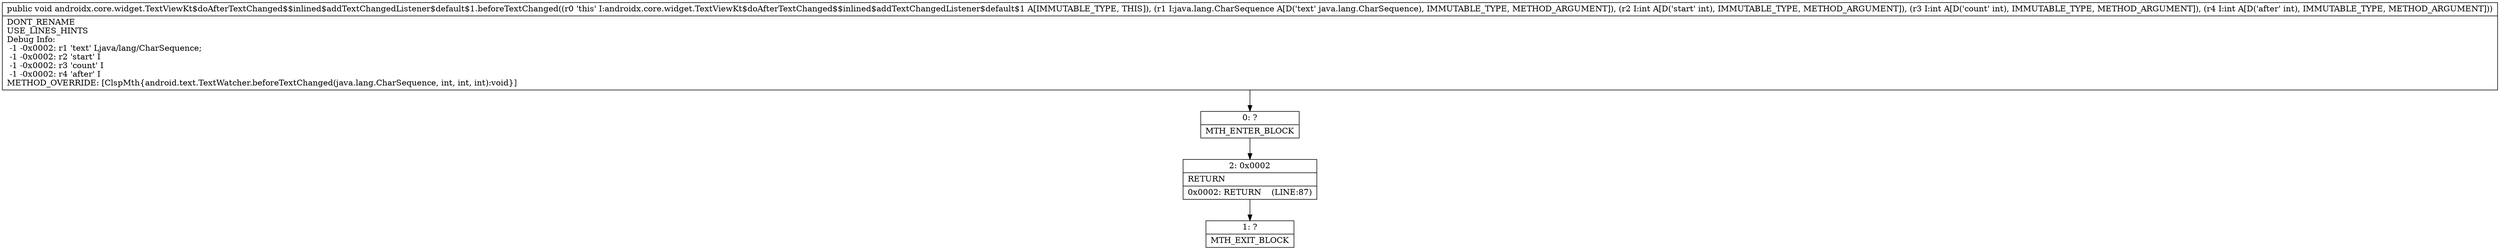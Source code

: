 digraph "CFG forandroidx.core.widget.TextViewKt$doAfterTextChanged$$inlined$addTextChangedListener$default$1.beforeTextChanged(Ljava\/lang\/CharSequence;III)V" {
Node_0 [shape=record,label="{0\:\ ?|MTH_ENTER_BLOCK\l}"];
Node_2 [shape=record,label="{2\:\ 0x0002|RETURN\l|0x0002: RETURN    (LINE:87)\l}"];
Node_1 [shape=record,label="{1\:\ ?|MTH_EXIT_BLOCK\l}"];
MethodNode[shape=record,label="{public void androidx.core.widget.TextViewKt$doAfterTextChanged$$inlined$addTextChangedListener$default$1.beforeTextChanged((r0 'this' I:androidx.core.widget.TextViewKt$doAfterTextChanged$$inlined$addTextChangedListener$default$1 A[IMMUTABLE_TYPE, THIS]), (r1 I:java.lang.CharSequence A[D('text' java.lang.CharSequence), IMMUTABLE_TYPE, METHOD_ARGUMENT]), (r2 I:int A[D('start' int), IMMUTABLE_TYPE, METHOD_ARGUMENT]), (r3 I:int A[D('count' int), IMMUTABLE_TYPE, METHOD_ARGUMENT]), (r4 I:int A[D('after' int), IMMUTABLE_TYPE, METHOD_ARGUMENT]))  | DONT_RENAME\lUSE_LINES_HINTS\lDebug Info:\l  \-1 \-0x0002: r1 'text' Ljava\/lang\/CharSequence;\l  \-1 \-0x0002: r2 'start' I\l  \-1 \-0x0002: r3 'count' I\l  \-1 \-0x0002: r4 'after' I\lMETHOD_OVERRIDE: [ClspMth\{android.text.TextWatcher.beforeTextChanged(java.lang.CharSequence, int, int, int):void\}]\l}"];
MethodNode -> Node_0;Node_0 -> Node_2;
Node_2 -> Node_1;
}

